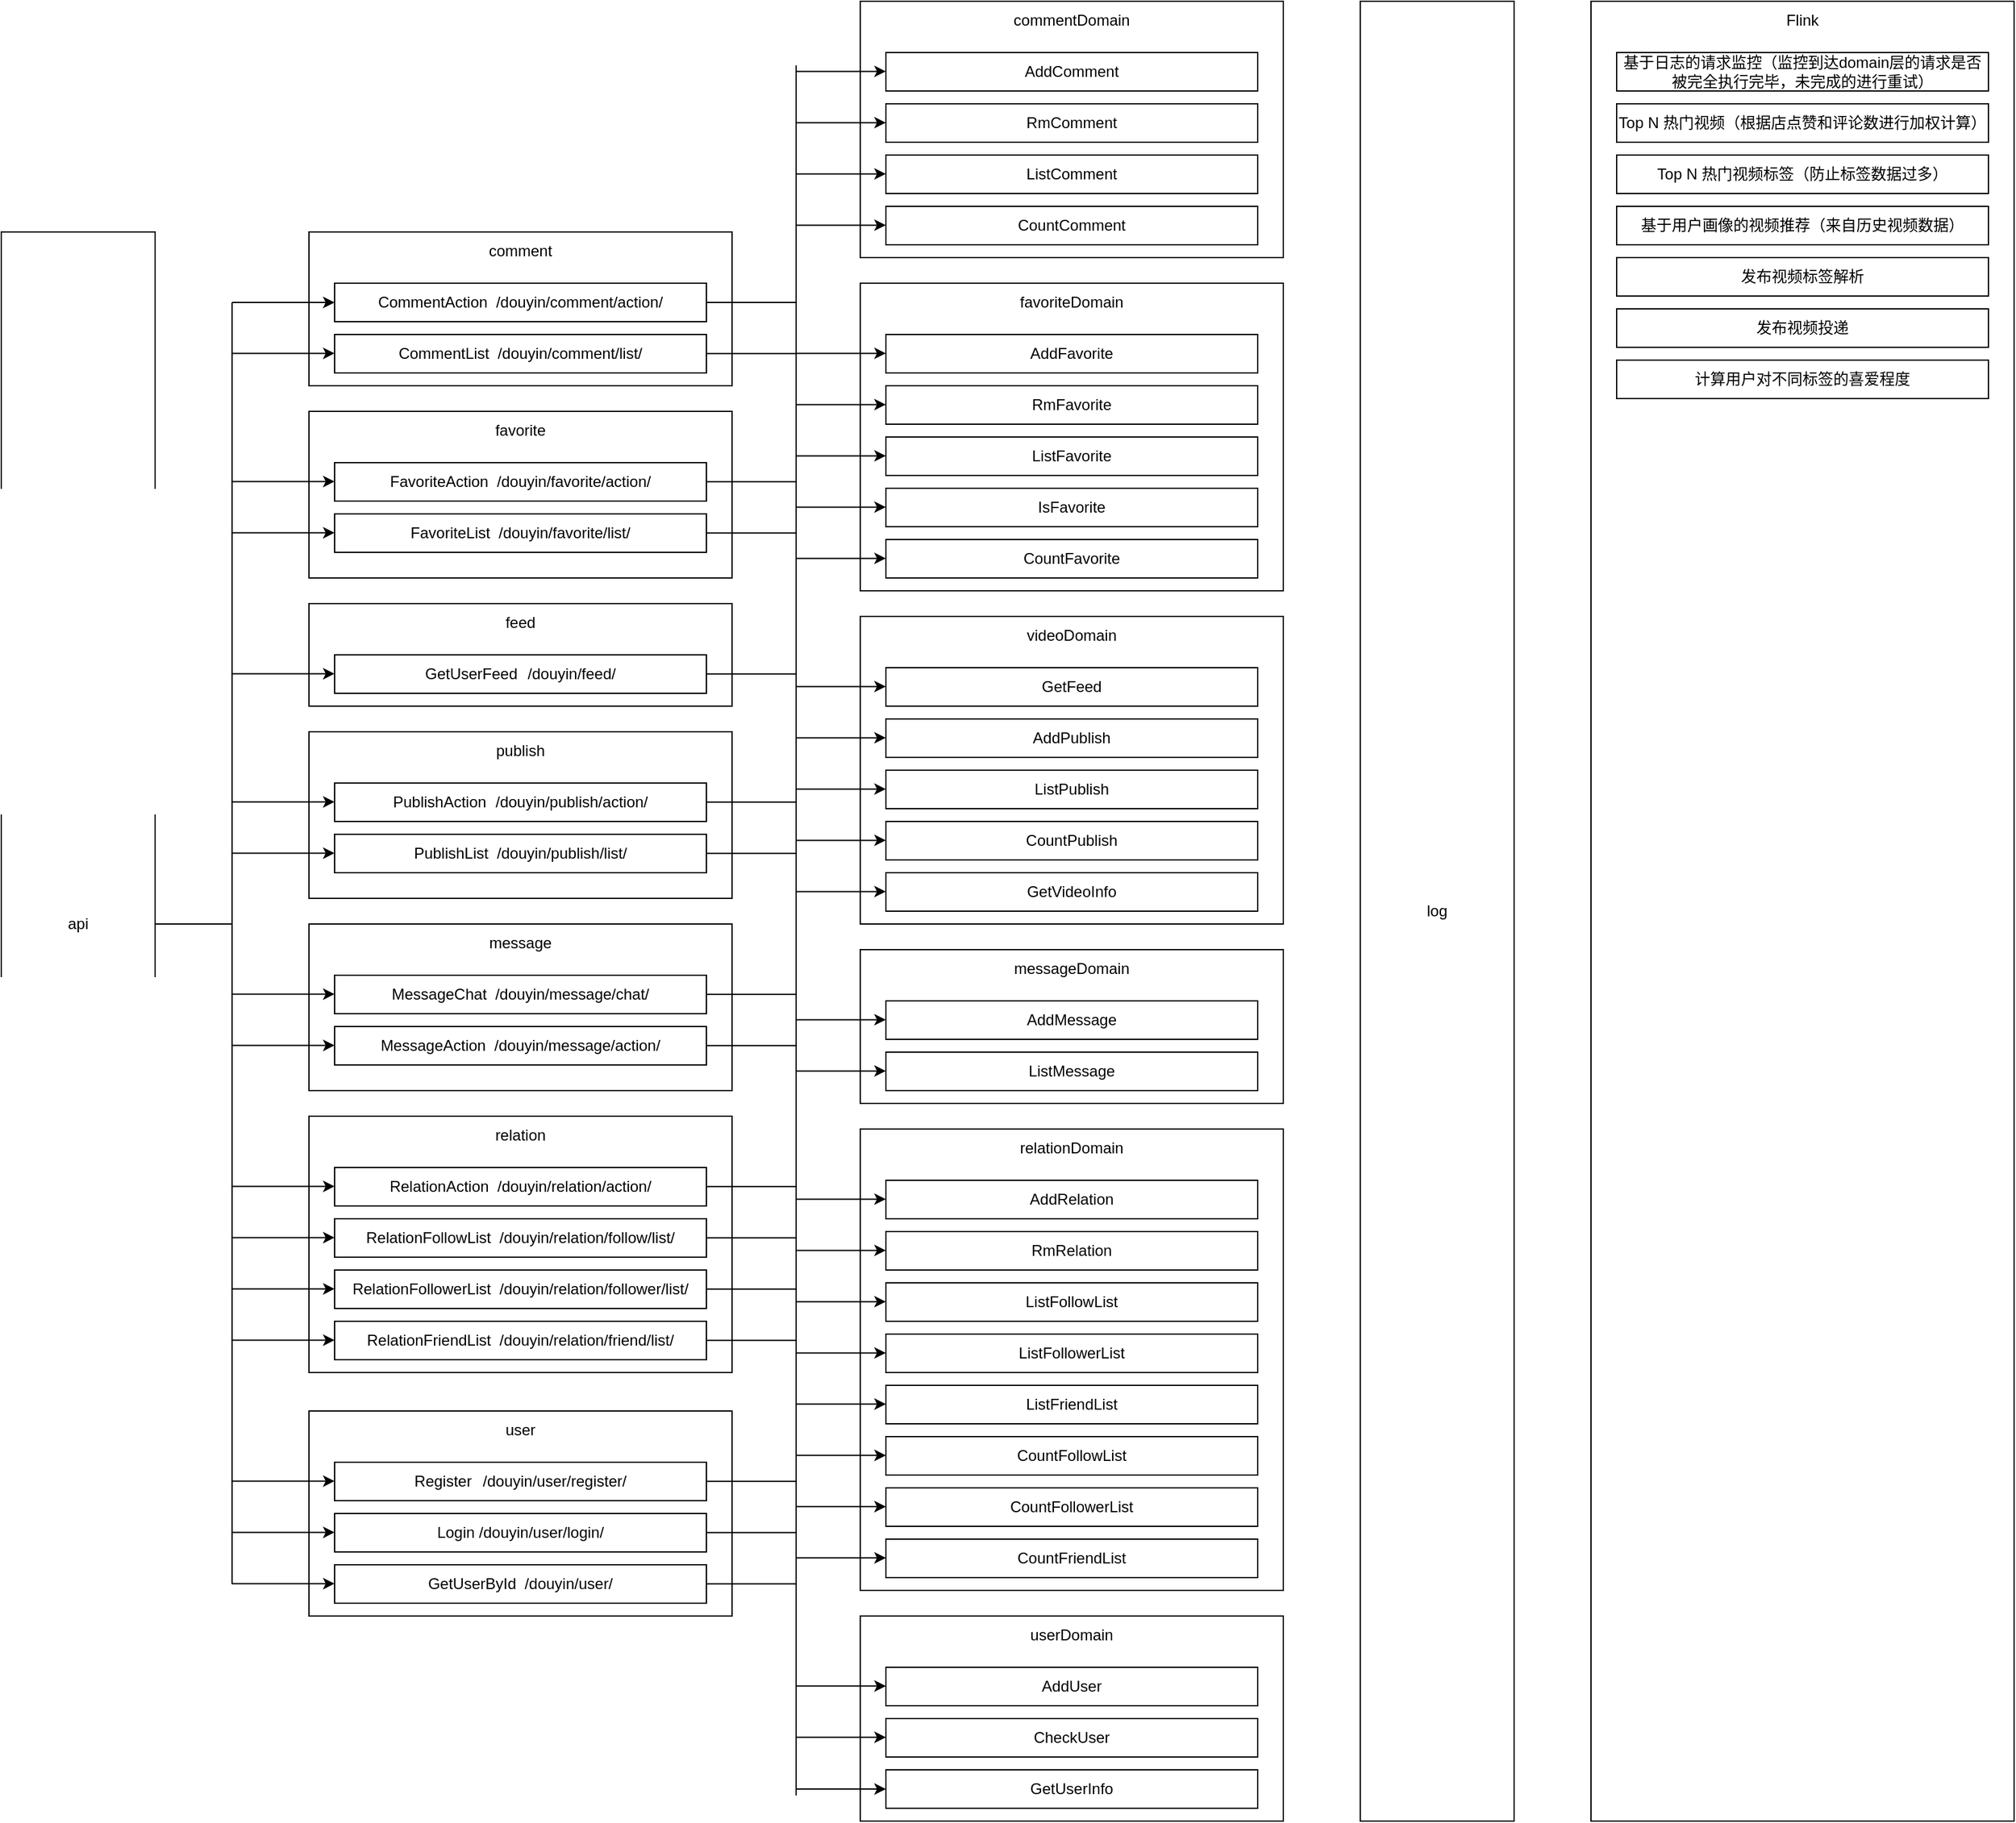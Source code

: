 <mxfile>
    <diagram id="MIbI_5HbjXEEg-INDO9O" name="第 1 页">
        <mxGraphModel dx="1002" dy="407" grid="1" gridSize="10" guides="1" tooltips="1" connect="1" arrows="1" fold="1" page="1" pageScale="1" pageWidth="1500" pageHeight="5000" math="0" shadow="0">
            <root>
                <mxCell id="0"/>
                <mxCell id="1" parent="0"/>
                <mxCell id="2" value="" style="rounded=0;whiteSpace=wrap;html=1;" parent="1" vertex="1">
                    <mxGeometry x="290" y="260" width="330" height="120" as="geometry"/>
                </mxCell>
                <mxCell id="3" value="comment" style="text;html=1;strokeColor=none;fillColor=none;align=center;verticalAlign=middle;whiteSpace=wrap;rounded=0;" parent="1" vertex="1">
                    <mxGeometry x="425" y="260" width="60" height="30" as="geometry"/>
                </mxCell>
                <mxCell id="4" value="CommentAction&amp;nbsp; /douyin/comment/action/" style="rounded=0;whiteSpace=wrap;html=1;" parent="1" vertex="1">
                    <mxGeometry x="310" y="300" width="290" height="30" as="geometry"/>
                </mxCell>
                <mxCell id="5" value="CommentList&amp;nbsp; /douyin/comment/list/" style="rounded=0;whiteSpace=wrap;html=1;" parent="1" vertex="1">
                    <mxGeometry x="310" y="340" width="290" height="30" as="geometry"/>
                </mxCell>
                <mxCell id="7" value="" style="rounded=0;whiteSpace=wrap;html=1;" parent="1" vertex="1">
                    <mxGeometry x="290" y="400" width="330" height="130" as="geometry"/>
                </mxCell>
                <mxCell id="8" value="favorite" style="text;html=1;strokeColor=none;fillColor=none;align=center;verticalAlign=middle;whiteSpace=wrap;rounded=0;" parent="1" vertex="1">
                    <mxGeometry x="425" y="400" width="60" height="30" as="geometry"/>
                </mxCell>
                <mxCell id="9" value="FavoriteAction&amp;nbsp; /douyin/favorite/action/" style="rounded=0;whiteSpace=wrap;html=1;" parent="1" vertex="1">
                    <mxGeometry x="310" y="440" width="290" height="30" as="geometry"/>
                </mxCell>
                <mxCell id="10" value="FavoriteList&amp;nbsp; /douyin/favorite/list/" style="rounded=0;whiteSpace=wrap;html=1;" parent="1" vertex="1">
                    <mxGeometry x="310" y="480" width="290" height="30" as="geometry"/>
                </mxCell>
                <mxCell id="12" value="" style="rounded=0;whiteSpace=wrap;html=1;" parent="1" vertex="1">
                    <mxGeometry x="290" y="550" width="330" height="80" as="geometry"/>
                </mxCell>
                <mxCell id="13" value="feed" style="text;html=1;strokeColor=none;fillColor=none;align=center;verticalAlign=middle;whiteSpace=wrap;rounded=0;" parent="1" vertex="1">
                    <mxGeometry x="425" y="550" width="60" height="30" as="geometry"/>
                </mxCell>
                <mxCell id="14" value="GetUserFeed&lt;span style=&quot;white-space: pre;&quot;&gt;&#9;&lt;/span&gt;/douyin/feed/" style="rounded=0;whiteSpace=wrap;html=1;" parent="1" vertex="1">
                    <mxGeometry x="310" y="590" width="290" height="30" as="geometry"/>
                </mxCell>
                <mxCell id="16" value="" style="rounded=0;whiteSpace=wrap;html=1;" parent="1" vertex="1">
                    <mxGeometry x="290" y="800" width="330" height="130" as="geometry"/>
                </mxCell>
                <mxCell id="17" value="message" style="text;html=1;strokeColor=none;fillColor=none;align=center;verticalAlign=middle;whiteSpace=wrap;rounded=0;" parent="1" vertex="1">
                    <mxGeometry x="425" y="800" width="60" height="30" as="geometry"/>
                </mxCell>
                <mxCell id="18" value="MessageChat&amp;nbsp; /douyin/message/chat/" style="rounded=0;whiteSpace=wrap;html=1;" parent="1" vertex="1">
                    <mxGeometry x="310" y="840" width="290" height="30" as="geometry"/>
                </mxCell>
                <mxCell id="19" value="MessageAction&amp;nbsp; /douyin/message/action/" style="rounded=0;whiteSpace=wrap;html=1;" parent="1" vertex="1">
                    <mxGeometry x="310" y="880" width="290" height="30" as="geometry"/>
                </mxCell>
                <mxCell id="21" value="" style="rounded=0;whiteSpace=wrap;html=1;" parent="1" vertex="1">
                    <mxGeometry x="290" y="650" width="330" height="130" as="geometry"/>
                </mxCell>
                <mxCell id="22" value="publish" style="text;html=1;strokeColor=none;fillColor=none;align=center;verticalAlign=middle;whiteSpace=wrap;rounded=0;" parent="1" vertex="1">
                    <mxGeometry x="425" y="650" width="60" height="30" as="geometry"/>
                </mxCell>
                <mxCell id="23" value="PublishAction&lt;span style=&quot;white-space: pre;&quot;&gt;&#9;&lt;/span&gt;/douyin/publish/action/" style="rounded=0;whiteSpace=wrap;html=1;" parent="1" vertex="1">
                    <mxGeometry x="310" y="690" width="290" height="30" as="geometry"/>
                </mxCell>
                <mxCell id="24" value="PublishList&amp;nbsp; /douyin/publish/list/" style="rounded=0;whiteSpace=wrap;html=1;" parent="1" vertex="1">
                    <mxGeometry x="310" y="730" width="290" height="30" as="geometry"/>
                </mxCell>
                <mxCell id="25" value="" style="rounded=0;whiteSpace=wrap;html=1;" parent="1" vertex="1">
                    <mxGeometry x="290" y="950" width="330" height="200" as="geometry"/>
                </mxCell>
                <mxCell id="26" value="relation" style="text;html=1;strokeColor=none;fillColor=none;align=center;verticalAlign=middle;whiteSpace=wrap;rounded=0;" parent="1" vertex="1">
                    <mxGeometry x="425" y="950" width="60" height="30" as="geometry"/>
                </mxCell>
                <mxCell id="27" value="RelationAction&amp;nbsp; /douyin/relation/action/" style="rounded=0;whiteSpace=wrap;html=1;" parent="1" vertex="1">
                    <mxGeometry x="310" y="990" width="290" height="30" as="geometry"/>
                </mxCell>
                <mxCell id="28" value="RelationFollowList&amp;nbsp; /douyin/relation/follow/list/" style="rounded=0;whiteSpace=wrap;html=1;" parent="1" vertex="1">
                    <mxGeometry x="310" y="1030" width="290" height="30" as="geometry"/>
                </mxCell>
                <mxCell id="29" value="RelationFollowerList&amp;nbsp; /douyin/relation/follower/list/" style="rounded=0;whiteSpace=wrap;html=1;" parent="1" vertex="1">
                    <mxGeometry x="310" y="1070" width="290" height="30" as="geometry"/>
                </mxCell>
                <mxCell id="30" value="" style="rounded=0;whiteSpace=wrap;html=1;" parent="1" vertex="1">
                    <mxGeometry x="290" y="1180" width="330" height="160" as="geometry"/>
                </mxCell>
                <mxCell id="31" value="user" style="text;html=1;strokeColor=none;fillColor=none;align=center;verticalAlign=middle;whiteSpace=wrap;rounded=0;" parent="1" vertex="1">
                    <mxGeometry x="425" y="1180" width="60" height="30" as="geometry"/>
                </mxCell>
                <mxCell id="32" value="Register&lt;span style=&quot;white-space: pre;&quot;&gt;&#9;&lt;/span&gt;/douyin/user/register/" style="rounded=0;whiteSpace=wrap;html=1;" parent="1" vertex="1">
                    <mxGeometry x="310" y="1220" width="290" height="30" as="geometry"/>
                </mxCell>
                <mxCell id="33" value="Login /douyin/user/login/" style="rounded=0;whiteSpace=wrap;html=1;" parent="1" vertex="1">
                    <mxGeometry x="310" y="1260" width="290" height="30" as="geometry"/>
                </mxCell>
                <mxCell id="34" value="GetUserById&amp;nbsp; /douyin/user/" style="rounded=0;whiteSpace=wrap;html=1;" parent="1" vertex="1">
                    <mxGeometry x="310" y="1300" width="290" height="30" as="geometry"/>
                </mxCell>
                <mxCell id="35" value="RelationFriendList&amp;nbsp; /douyin/relation/friend/list/" style="rounded=0;whiteSpace=wrap;html=1;" parent="1" vertex="1">
                    <mxGeometry x="310" y="1110" width="290" height="30" as="geometry"/>
                </mxCell>
                <mxCell id="36" value="api" style="rounded=0;whiteSpace=wrap;html=1;" parent="1" vertex="1">
                    <mxGeometry x="50" y="260" width="120" height="1080" as="geometry"/>
                </mxCell>
                <mxCell id="42" value="" style="endArrow=classic;html=1;entryX=0;entryY=0.5;entryDx=0;entryDy=0;" parent="1" target="4" edge="1">
                    <mxGeometry width="50" height="50" relative="1" as="geometry">
                        <mxPoint x="230" y="315" as="sourcePoint"/>
                        <mxPoint x="270" y="340" as="targetPoint"/>
                    </mxGeometry>
                </mxCell>
                <mxCell id="43" value="" style="endArrow=classic;html=1;entryX=0;entryY=0.5;entryDx=0;entryDy=0;" parent="1" edge="1">
                    <mxGeometry width="50" height="50" relative="1" as="geometry">
                        <mxPoint x="230" y="354.71" as="sourcePoint"/>
                        <mxPoint x="310" y="354.71" as="targetPoint"/>
                    </mxGeometry>
                </mxCell>
                <mxCell id="44" value="" style="endArrow=classic;html=1;entryX=0;entryY=0.5;entryDx=0;entryDy=0;" parent="1" edge="1">
                    <mxGeometry width="50" height="50" relative="1" as="geometry">
                        <mxPoint x="230" y="454.71" as="sourcePoint"/>
                        <mxPoint x="310" y="454.71" as="targetPoint"/>
                    </mxGeometry>
                </mxCell>
                <mxCell id="45" value="" style="endArrow=classic;html=1;entryX=0;entryY=0.5;entryDx=0;entryDy=0;" parent="1" edge="1">
                    <mxGeometry width="50" height="50" relative="1" as="geometry">
                        <mxPoint x="230" y="494.71" as="sourcePoint"/>
                        <mxPoint x="310" y="494.71" as="targetPoint"/>
                    </mxGeometry>
                </mxCell>
                <mxCell id="46" value="" style="endArrow=classic;html=1;entryX=0;entryY=0.5;entryDx=0;entryDy=0;" parent="1" edge="1">
                    <mxGeometry width="50" height="50" relative="1" as="geometry">
                        <mxPoint x="230" y="604.71" as="sourcePoint"/>
                        <mxPoint x="310" y="604.71" as="targetPoint"/>
                    </mxGeometry>
                </mxCell>
                <mxCell id="47" value="" style="endArrow=classic;html=1;entryX=0;entryY=0.5;entryDx=0;entryDy=0;" parent="1" edge="1">
                    <mxGeometry width="50" height="50" relative="1" as="geometry">
                        <mxPoint x="230" y="704.71" as="sourcePoint"/>
                        <mxPoint x="310" y="704.71" as="targetPoint"/>
                    </mxGeometry>
                </mxCell>
                <mxCell id="48" value="" style="endArrow=classic;html=1;entryX=0;entryY=0.5;entryDx=0;entryDy=0;" parent="1" edge="1">
                    <mxGeometry width="50" height="50" relative="1" as="geometry">
                        <mxPoint x="230" y="744.71" as="sourcePoint"/>
                        <mxPoint x="310" y="744.71" as="targetPoint"/>
                    </mxGeometry>
                </mxCell>
                <mxCell id="49" value="" style="endArrow=classic;html=1;entryX=0;entryY=0.5;entryDx=0;entryDy=0;" parent="1" edge="1">
                    <mxGeometry width="50" height="50" relative="1" as="geometry">
                        <mxPoint x="230" y="854.71" as="sourcePoint"/>
                        <mxPoint x="310" y="854.71" as="targetPoint"/>
                    </mxGeometry>
                </mxCell>
                <mxCell id="50" value="" style="endArrow=classic;html=1;entryX=0;entryY=0.5;entryDx=0;entryDy=0;" parent="1" edge="1">
                    <mxGeometry width="50" height="50" relative="1" as="geometry">
                        <mxPoint x="230" y="894.71" as="sourcePoint"/>
                        <mxPoint x="310" y="894.71" as="targetPoint"/>
                    </mxGeometry>
                </mxCell>
                <mxCell id="51" value="" style="endArrow=classic;html=1;entryX=0;entryY=0.5;entryDx=0;entryDy=0;" parent="1" edge="1">
                    <mxGeometry width="50" height="50" relative="1" as="geometry">
                        <mxPoint x="230" y="1004.71" as="sourcePoint"/>
                        <mxPoint x="310" y="1004.71" as="targetPoint"/>
                    </mxGeometry>
                </mxCell>
                <mxCell id="52" value="" style="endArrow=classic;html=1;entryX=0;entryY=0.5;entryDx=0;entryDy=0;" parent="1" edge="1">
                    <mxGeometry width="50" height="50" relative="1" as="geometry">
                        <mxPoint x="230" y="1044.71" as="sourcePoint"/>
                        <mxPoint x="310" y="1044.71" as="targetPoint"/>
                    </mxGeometry>
                </mxCell>
                <mxCell id="53" value="" style="endArrow=classic;html=1;entryX=0;entryY=0.5;entryDx=0;entryDy=0;" parent="1" edge="1">
                    <mxGeometry width="50" height="50" relative="1" as="geometry">
                        <mxPoint x="230" y="1084.71" as="sourcePoint"/>
                        <mxPoint x="310" y="1084.71" as="targetPoint"/>
                    </mxGeometry>
                </mxCell>
                <mxCell id="54" value="" style="endArrow=classic;html=1;entryX=0;entryY=0.5;entryDx=0;entryDy=0;" parent="1" edge="1">
                    <mxGeometry width="50" height="50" relative="1" as="geometry">
                        <mxPoint x="230" y="1124.71" as="sourcePoint"/>
                        <mxPoint x="310" y="1124.71" as="targetPoint"/>
                    </mxGeometry>
                </mxCell>
                <mxCell id="55" value="" style="endArrow=classic;html=1;entryX=0;entryY=0.5;entryDx=0;entryDy=0;" parent="1" edge="1">
                    <mxGeometry width="50" height="50" relative="1" as="geometry">
                        <mxPoint x="230" y="1234.71" as="sourcePoint"/>
                        <mxPoint x="310" y="1234.71" as="targetPoint"/>
                    </mxGeometry>
                </mxCell>
                <mxCell id="56" value="" style="endArrow=classic;html=1;entryX=0;entryY=0.5;entryDx=0;entryDy=0;" parent="1" edge="1">
                    <mxGeometry width="50" height="50" relative="1" as="geometry">
                        <mxPoint x="230" y="1274.71" as="sourcePoint"/>
                        <mxPoint x="310" y="1274.71" as="targetPoint"/>
                    </mxGeometry>
                </mxCell>
                <mxCell id="57" value="" style="endArrow=classic;html=1;entryX=0;entryY=0.5;entryDx=0;entryDy=0;" parent="1" edge="1">
                    <mxGeometry width="50" height="50" relative="1" as="geometry">
                        <mxPoint x="230" y="1314.71" as="sourcePoint"/>
                        <mxPoint x="310" y="1314.71" as="targetPoint"/>
                    </mxGeometry>
                </mxCell>
                <mxCell id="59" value="" style="endArrow=none;html=1;" parent="1" edge="1">
                    <mxGeometry width="50" height="50" relative="1" as="geometry">
                        <mxPoint x="230" y="1315" as="sourcePoint"/>
                        <mxPoint x="230" y="315" as="targetPoint"/>
                    </mxGeometry>
                </mxCell>
                <mxCell id="60" value="" style="endArrow=none;html=1;exitX=1;exitY=0.5;exitDx=0;exitDy=0;" parent="1" source="36" edge="1">
                    <mxGeometry width="50" height="50" relative="1" as="geometry">
                        <mxPoint x="180" y="860" as="sourcePoint"/>
                        <mxPoint x="230" y="800" as="targetPoint"/>
                    </mxGeometry>
                </mxCell>
                <mxCell id="61" value="" style="rounded=0;whiteSpace=wrap;html=1;" parent="1" vertex="1">
                    <mxGeometry x="720" y="80" width="330" height="200" as="geometry"/>
                </mxCell>
                <mxCell id="62" value="commentDomain" style="text;html=1;strokeColor=none;fillColor=none;align=center;verticalAlign=middle;whiteSpace=wrap;rounded=0;" parent="1" vertex="1">
                    <mxGeometry x="855" y="80" width="60" height="30" as="geometry"/>
                </mxCell>
                <mxCell id="63" value="AddComment" style="rounded=0;whiteSpace=wrap;html=1;" parent="1" vertex="1">
                    <mxGeometry x="740" y="120" width="290" height="30" as="geometry"/>
                </mxCell>
                <mxCell id="64" value="RmComment" style="rounded=0;whiteSpace=wrap;html=1;" parent="1" vertex="1">
                    <mxGeometry x="740" y="160" width="290" height="30" as="geometry"/>
                </mxCell>
                <mxCell id="65" value="ListComment" style="rounded=0;whiteSpace=wrap;html=1;" parent="1" vertex="1">
                    <mxGeometry x="740" y="200" width="290" height="30" as="geometry"/>
                </mxCell>
                <mxCell id="66" value="" style="rounded=0;whiteSpace=wrap;html=1;" parent="1" vertex="1">
                    <mxGeometry x="720" y="300" width="330" height="240" as="geometry"/>
                </mxCell>
                <mxCell id="67" value="favoriteDomain" style="text;html=1;strokeColor=none;fillColor=none;align=center;verticalAlign=middle;whiteSpace=wrap;rounded=0;" parent="1" vertex="1">
                    <mxGeometry x="855" y="300" width="60" height="30" as="geometry"/>
                </mxCell>
                <mxCell id="68" value="AddFavorite" style="rounded=0;whiteSpace=wrap;html=1;" parent="1" vertex="1">
                    <mxGeometry x="740" y="340" width="290" height="30" as="geometry"/>
                </mxCell>
                <mxCell id="69" value="RmFavorite" style="rounded=0;whiteSpace=wrap;html=1;" parent="1" vertex="1">
                    <mxGeometry x="740" y="380" width="290" height="30" as="geometry"/>
                </mxCell>
                <mxCell id="70" value="ListFavorite" style="rounded=0;whiteSpace=wrap;html=1;" parent="1" vertex="1">
                    <mxGeometry x="740" y="420" width="290" height="30" as="geometry"/>
                </mxCell>
                <mxCell id="71" value="CountComment" style="rounded=0;whiteSpace=wrap;html=1;" parent="1" vertex="1">
                    <mxGeometry x="740" y="240" width="290" height="30" as="geometry"/>
                </mxCell>
                <mxCell id="72" value="IsFavorite" style="rounded=0;whiteSpace=wrap;html=1;" parent="1" vertex="1">
                    <mxGeometry x="740" y="460" width="290" height="30" as="geometry"/>
                </mxCell>
                <mxCell id="73" value="CountFavorite" style="rounded=0;whiteSpace=wrap;html=1;" parent="1" vertex="1">
                    <mxGeometry x="740" y="500" width="290" height="30" as="geometry"/>
                </mxCell>
                <mxCell id="74" value="" style="rounded=0;whiteSpace=wrap;html=1;" parent="1" vertex="1">
                    <mxGeometry x="720" y="560" width="330" height="240" as="geometry"/>
                </mxCell>
                <mxCell id="75" value="videoDomain" style="text;html=1;strokeColor=none;fillColor=none;align=center;verticalAlign=middle;whiteSpace=wrap;rounded=0;" parent="1" vertex="1">
                    <mxGeometry x="855" y="560" width="60" height="30" as="geometry"/>
                </mxCell>
                <mxCell id="76" value="GetFeed" style="rounded=0;whiteSpace=wrap;html=1;" parent="1" vertex="1">
                    <mxGeometry x="740" y="600" width="290" height="30" as="geometry"/>
                </mxCell>
                <mxCell id="81" value="AddPublish" style="rounded=0;whiteSpace=wrap;html=1;" parent="1" vertex="1">
                    <mxGeometry x="740" y="640" width="290" height="30" as="geometry"/>
                </mxCell>
                <mxCell id="82" value="ListPublish" style="rounded=0;whiteSpace=wrap;html=1;" parent="1" vertex="1">
                    <mxGeometry x="740" y="680" width="290" height="30" as="geometry"/>
                </mxCell>
                <mxCell id="83" value="GetVideoInfo" style="rounded=0;whiteSpace=wrap;html=1;" parent="1" vertex="1">
                    <mxGeometry x="740" y="760" width="290" height="30" as="geometry"/>
                </mxCell>
                <mxCell id="84" value="CountPublish" style="rounded=0;whiteSpace=wrap;html=1;" parent="1" vertex="1">
                    <mxGeometry x="740" y="720" width="290" height="30" as="geometry"/>
                </mxCell>
                <mxCell id="85" value="" style="rounded=0;whiteSpace=wrap;html=1;" parent="1" vertex="1">
                    <mxGeometry x="720" y="820" width="330" height="120" as="geometry"/>
                </mxCell>
                <mxCell id="86" value="messageDomain" style="text;html=1;strokeColor=none;fillColor=none;align=center;verticalAlign=middle;whiteSpace=wrap;rounded=0;" parent="1" vertex="1">
                    <mxGeometry x="855" y="820" width="60" height="30" as="geometry"/>
                </mxCell>
                <mxCell id="87" value="AddMessage" style="rounded=0;whiteSpace=wrap;html=1;" parent="1" vertex="1">
                    <mxGeometry x="740" y="860" width="290" height="30" as="geometry"/>
                </mxCell>
                <mxCell id="92" value="ListMessage" style="rounded=0;whiteSpace=wrap;html=1;" parent="1" vertex="1">
                    <mxGeometry x="740" y="900" width="290" height="30" as="geometry"/>
                </mxCell>
                <mxCell id="93" value="" style="rounded=0;whiteSpace=wrap;html=1;" parent="1" vertex="1">
                    <mxGeometry x="720" y="960" width="330" height="360" as="geometry"/>
                </mxCell>
                <mxCell id="94" value="relationDomain" style="text;html=1;strokeColor=none;fillColor=none;align=center;verticalAlign=middle;whiteSpace=wrap;rounded=0;" parent="1" vertex="1">
                    <mxGeometry x="855" y="960" width="60" height="30" as="geometry"/>
                </mxCell>
                <mxCell id="95" value="AddRelation" style="rounded=0;whiteSpace=wrap;html=1;" parent="1" vertex="1">
                    <mxGeometry x="740" y="1000" width="290" height="30" as="geometry"/>
                </mxCell>
                <mxCell id="96" value="RmRelation" style="rounded=0;whiteSpace=wrap;html=1;" parent="1" vertex="1">
                    <mxGeometry x="740" y="1040" width="290" height="30" as="geometry"/>
                </mxCell>
                <mxCell id="97" value="ListFollowList" style="rounded=0;whiteSpace=wrap;html=1;" parent="1" vertex="1">
                    <mxGeometry x="740" y="1080" width="290" height="30" as="geometry"/>
                </mxCell>
                <mxCell id="98" value="ListFriendList" style="rounded=0;whiteSpace=wrap;html=1;" parent="1" vertex="1">
                    <mxGeometry x="740" y="1160" width="290" height="30" as="geometry"/>
                </mxCell>
                <mxCell id="99" value="ListFollowerList" style="rounded=0;whiteSpace=wrap;html=1;" parent="1" vertex="1">
                    <mxGeometry x="740" y="1120" width="290" height="30" as="geometry"/>
                </mxCell>
                <mxCell id="100" value="CountFollowList" style="rounded=0;whiteSpace=wrap;html=1;" parent="1" vertex="1">
                    <mxGeometry x="740" y="1200" width="290" height="30" as="geometry"/>
                </mxCell>
                <mxCell id="101" value="CountFriendList" style="rounded=0;whiteSpace=wrap;html=1;" parent="1" vertex="1">
                    <mxGeometry x="740" y="1280" width="290" height="30" as="geometry"/>
                </mxCell>
                <mxCell id="102" value="CountFollowerList" style="rounded=0;whiteSpace=wrap;html=1;" parent="1" vertex="1">
                    <mxGeometry x="740" y="1240" width="290" height="30" as="geometry"/>
                </mxCell>
                <mxCell id="103" value="" style="rounded=0;whiteSpace=wrap;html=1;" parent="1" vertex="1">
                    <mxGeometry x="720" y="1340" width="330" height="160" as="geometry"/>
                </mxCell>
                <mxCell id="104" value="userDomain" style="text;html=1;strokeColor=none;fillColor=none;align=center;verticalAlign=middle;whiteSpace=wrap;rounded=0;" parent="1" vertex="1">
                    <mxGeometry x="855" y="1340" width="60" height="30" as="geometry"/>
                </mxCell>
                <mxCell id="105" value="AddUser" style="rounded=0;whiteSpace=wrap;html=1;" parent="1" vertex="1">
                    <mxGeometry x="740" y="1380" width="290" height="30" as="geometry"/>
                </mxCell>
                <mxCell id="106" value="CheckUser" style="rounded=0;whiteSpace=wrap;html=1;" parent="1" vertex="1">
                    <mxGeometry x="740" y="1420" width="290" height="30" as="geometry"/>
                </mxCell>
                <mxCell id="107" value="GetUserInfo" style="rounded=0;whiteSpace=wrap;html=1;" parent="1" vertex="1">
                    <mxGeometry x="740" y="1460" width="290" height="30" as="geometry"/>
                </mxCell>
                <mxCell id="139" value="" style="endArrow=classic;html=1;entryX=0;entryY=0.5;entryDx=0;entryDy=0;" parent="1" target="107" edge="1">
                    <mxGeometry width="50" height="50" relative="1" as="geometry">
                        <mxPoint x="670" y="1475" as="sourcePoint"/>
                        <mxPoint x="680" y="1470" as="targetPoint"/>
                    </mxGeometry>
                </mxCell>
                <mxCell id="140" value="" style="endArrow=classic;html=1;entryX=0;entryY=0.5;entryDx=0;entryDy=0;" parent="1" edge="1">
                    <mxGeometry width="50" height="50" relative="1" as="geometry">
                        <mxPoint x="670" y="1434.63" as="sourcePoint"/>
                        <mxPoint x="740" y="1434.63" as="targetPoint"/>
                    </mxGeometry>
                </mxCell>
                <mxCell id="141" value="" style="endArrow=classic;html=1;entryX=0;entryY=0.5;entryDx=0;entryDy=0;" parent="1" edge="1">
                    <mxGeometry width="50" height="50" relative="1" as="geometry">
                        <mxPoint x="670" y="1394.63" as="sourcePoint"/>
                        <mxPoint x="740" y="1394.63" as="targetPoint"/>
                    </mxGeometry>
                </mxCell>
                <mxCell id="142" value="" style="endArrow=classic;html=1;entryX=0;entryY=0.5;entryDx=0;entryDy=0;" parent="1" edge="1">
                    <mxGeometry width="50" height="50" relative="1" as="geometry">
                        <mxPoint x="670" y="1294.63" as="sourcePoint"/>
                        <mxPoint x="740" y="1294.63" as="targetPoint"/>
                    </mxGeometry>
                </mxCell>
                <mxCell id="143" value="" style="endArrow=classic;html=1;entryX=0;entryY=0.5;entryDx=0;entryDy=0;" parent="1" edge="1">
                    <mxGeometry width="50" height="50" relative="1" as="geometry">
                        <mxPoint x="670" y="1254.63" as="sourcePoint"/>
                        <mxPoint x="740" y="1254.63" as="targetPoint"/>
                    </mxGeometry>
                </mxCell>
                <mxCell id="144" value="" style="endArrow=classic;html=1;entryX=0;entryY=0.5;entryDx=0;entryDy=0;" parent="1" edge="1">
                    <mxGeometry width="50" height="50" relative="1" as="geometry">
                        <mxPoint x="670" y="1214.63" as="sourcePoint"/>
                        <mxPoint x="740" y="1214.63" as="targetPoint"/>
                    </mxGeometry>
                </mxCell>
                <mxCell id="145" value="" style="endArrow=classic;html=1;entryX=0;entryY=0.5;entryDx=0;entryDy=0;" parent="1" edge="1">
                    <mxGeometry width="50" height="50" relative="1" as="geometry">
                        <mxPoint x="670" y="1174.63" as="sourcePoint"/>
                        <mxPoint x="740" y="1174.63" as="targetPoint"/>
                    </mxGeometry>
                </mxCell>
                <mxCell id="146" value="" style="endArrow=classic;html=1;entryX=0;entryY=0.5;entryDx=0;entryDy=0;" parent="1" edge="1">
                    <mxGeometry width="50" height="50" relative="1" as="geometry">
                        <mxPoint x="670.0" y="1134.69" as="sourcePoint"/>
                        <mxPoint x="740.0" y="1134.69" as="targetPoint"/>
                    </mxGeometry>
                </mxCell>
                <mxCell id="147" value="" style="endArrow=classic;html=1;entryX=0;entryY=0.5;entryDx=0;entryDy=0;" parent="1" edge="1">
                    <mxGeometry width="50" height="50" relative="1" as="geometry">
                        <mxPoint x="670.0" y="1094.69" as="sourcePoint"/>
                        <mxPoint x="740.0" y="1094.69" as="targetPoint"/>
                    </mxGeometry>
                </mxCell>
                <mxCell id="148" value="" style="endArrow=classic;html=1;entryX=0;entryY=0.5;entryDx=0;entryDy=0;" parent="1" edge="1">
                    <mxGeometry width="50" height="50" relative="1" as="geometry">
                        <mxPoint x="670.0" y="1054.69" as="sourcePoint"/>
                        <mxPoint x="740.0" y="1054.69" as="targetPoint"/>
                    </mxGeometry>
                </mxCell>
                <mxCell id="149" value="" style="endArrow=classic;html=1;entryX=0;entryY=0.5;entryDx=0;entryDy=0;" parent="1" edge="1">
                    <mxGeometry width="50" height="50" relative="1" as="geometry">
                        <mxPoint x="670.0" y="1014.69" as="sourcePoint"/>
                        <mxPoint x="740.0" y="1014.69" as="targetPoint"/>
                    </mxGeometry>
                </mxCell>
                <mxCell id="150" value="" style="endArrow=classic;html=1;entryX=0;entryY=0.5;entryDx=0;entryDy=0;" parent="1" edge="1">
                    <mxGeometry width="50" height="50" relative="1" as="geometry">
                        <mxPoint x="670.0" y="914.69" as="sourcePoint"/>
                        <mxPoint x="740.0" y="914.69" as="targetPoint"/>
                    </mxGeometry>
                </mxCell>
                <mxCell id="151" value="" style="endArrow=classic;html=1;entryX=0;entryY=0.5;entryDx=0;entryDy=0;" parent="1" edge="1">
                    <mxGeometry width="50" height="50" relative="1" as="geometry">
                        <mxPoint x="670.0" y="874.69" as="sourcePoint"/>
                        <mxPoint x="740.0" y="874.69" as="targetPoint"/>
                    </mxGeometry>
                </mxCell>
                <mxCell id="152" value="" style="endArrow=classic;html=1;entryX=0;entryY=0.5;entryDx=0;entryDy=0;" parent="1" edge="1">
                    <mxGeometry width="50" height="50" relative="1" as="geometry">
                        <mxPoint x="670.0" y="774.69" as="sourcePoint"/>
                        <mxPoint x="740.0" y="774.69" as="targetPoint"/>
                    </mxGeometry>
                </mxCell>
                <mxCell id="153" value="" style="endArrow=classic;html=1;entryX=0;entryY=0.5;entryDx=0;entryDy=0;" parent="1" edge="1">
                    <mxGeometry width="50" height="50" relative="1" as="geometry">
                        <mxPoint x="670.0" y="734.69" as="sourcePoint"/>
                        <mxPoint x="740.0" y="734.69" as="targetPoint"/>
                    </mxGeometry>
                </mxCell>
                <mxCell id="154" value="" style="endArrow=classic;html=1;entryX=0;entryY=0.5;entryDx=0;entryDy=0;" parent="1" edge="1">
                    <mxGeometry width="50" height="50" relative="1" as="geometry">
                        <mxPoint x="670.0" y="694.69" as="sourcePoint"/>
                        <mxPoint x="740.0" y="694.69" as="targetPoint"/>
                    </mxGeometry>
                </mxCell>
                <mxCell id="155" value="" style="endArrow=classic;html=1;entryX=0;entryY=0.5;entryDx=0;entryDy=0;" parent="1" edge="1">
                    <mxGeometry width="50" height="50" relative="1" as="geometry">
                        <mxPoint x="670.0" y="654.69" as="sourcePoint"/>
                        <mxPoint x="740.0" y="654.69" as="targetPoint"/>
                    </mxGeometry>
                </mxCell>
                <mxCell id="156" value="" style="endArrow=classic;html=1;entryX=0;entryY=0.5;entryDx=0;entryDy=0;" parent="1" edge="1">
                    <mxGeometry width="50" height="50" relative="1" as="geometry">
                        <mxPoint x="670.0" y="614.69" as="sourcePoint"/>
                        <mxPoint x="740.0" y="614.69" as="targetPoint"/>
                    </mxGeometry>
                </mxCell>
                <mxCell id="157" value="" style="endArrow=classic;html=1;entryX=0;entryY=0.5;entryDx=0;entryDy=0;" parent="1" edge="1">
                    <mxGeometry width="50" height="50" relative="1" as="geometry">
                        <mxPoint x="670.0" y="514.69" as="sourcePoint"/>
                        <mxPoint x="740.0" y="514.69" as="targetPoint"/>
                    </mxGeometry>
                </mxCell>
                <mxCell id="158" value="" style="endArrow=classic;html=1;entryX=0;entryY=0.5;entryDx=0;entryDy=0;" parent="1" edge="1">
                    <mxGeometry width="50" height="50" relative="1" as="geometry">
                        <mxPoint x="670.0" y="474.69" as="sourcePoint"/>
                        <mxPoint x="740.0" y="474.69" as="targetPoint"/>
                    </mxGeometry>
                </mxCell>
                <mxCell id="159" value="" style="endArrow=classic;html=1;entryX=0;entryY=0.5;entryDx=0;entryDy=0;" parent="1" edge="1">
                    <mxGeometry width="50" height="50" relative="1" as="geometry">
                        <mxPoint x="670.0" y="434.69" as="sourcePoint"/>
                        <mxPoint x="740.0" y="434.69" as="targetPoint"/>
                    </mxGeometry>
                </mxCell>
                <mxCell id="160" value="" style="endArrow=classic;html=1;entryX=0;entryY=0.5;entryDx=0;entryDy=0;" parent="1" edge="1">
                    <mxGeometry width="50" height="50" relative="1" as="geometry">
                        <mxPoint x="670.0" y="394.69" as="sourcePoint"/>
                        <mxPoint x="740.0" y="394.69" as="targetPoint"/>
                    </mxGeometry>
                </mxCell>
                <mxCell id="161" value="" style="endArrow=classic;html=1;entryX=0;entryY=0.5;entryDx=0;entryDy=0;" parent="1" edge="1">
                    <mxGeometry width="50" height="50" relative="1" as="geometry">
                        <mxPoint x="670.0" y="354.69" as="sourcePoint"/>
                        <mxPoint x="740.0" y="354.69" as="targetPoint"/>
                    </mxGeometry>
                </mxCell>
                <mxCell id="162" value="" style="endArrow=classic;html=1;entryX=0;entryY=0.5;entryDx=0;entryDy=0;" parent="1" edge="1">
                    <mxGeometry width="50" height="50" relative="1" as="geometry">
                        <mxPoint x="670.0" y="254.69" as="sourcePoint"/>
                        <mxPoint x="740.0" y="254.69" as="targetPoint"/>
                    </mxGeometry>
                </mxCell>
                <mxCell id="163" value="" style="endArrow=classic;html=1;entryX=0;entryY=0.5;entryDx=0;entryDy=0;" parent="1" edge="1">
                    <mxGeometry width="50" height="50" relative="1" as="geometry">
                        <mxPoint x="670.0" y="214.69" as="sourcePoint"/>
                        <mxPoint x="740.0" y="214.69" as="targetPoint"/>
                    </mxGeometry>
                </mxCell>
                <mxCell id="164" value="" style="endArrow=classic;html=1;entryX=0;entryY=0.5;entryDx=0;entryDy=0;" parent="1" edge="1">
                    <mxGeometry width="50" height="50" relative="1" as="geometry">
                        <mxPoint x="670.0" y="174.69" as="sourcePoint"/>
                        <mxPoint x="740.0" y="174.69" as="targetPoint"/>
                    </mxGeometry>
                </mxCell>
                <mxCell id="165" value="" style="endArrow=classic;html=1;entryX=0;entryY=0.5;entryDx=0;entryDy=0;" parent="1" edge="1">
                    <mxGeometry width="50" height="50" relative="1" as="geometry">
                        <mxPoint x="670.0" y="134.69" as="sourcePoint"/>
                        <mxPoint x="740.0" y="134.69" as="targetPoint"/>
                    </mxGeometry>
                </mxCell>
                <mxCell id="166" value="" style="endArrow=none;html=1;" parent="1" edge="1">
                    <mxGeometry width="50" height="50" relative="1" as="geometry">
                        <mxPoint x="670" y="1480" as="sourcePoint"/>
                        <mxPoint x="670" y="130" as="targetPoint"/>
                    </mxGeometry>
                </mxCell>
                <mxCell id="167" value="" style="endArrow=none;html=1;exitX=1;exitY=0.5;exitDx=0;exitDy=0;" parent="1" source="4" edge="1">
                    <mxGeometry width="50" height="50" relative="1" as="geometry">
                        <mxPoint x="610" y="360" as="sourcePoint"/>
                        <mxPoint x="670" y="315" as="targetPoint"/>
                    </mxGeometry>
                </mxCell>
                <mxCell id="171" value="" style="endArrow=none;html=1;exitX=1;exitY=0.5;exitDx=0;exitDy=0;" parent="1" edge="1">
                    <mxGeometry width="50" height="50" relative="1" as="geometry">
                        <mxPoint x="600" y="354.82" as="sourcePoint"/>
                        <mxPoint x="670" y="354.82" as="targetPoint"/>
                    </mxGeometry>
                </mxCell>
                <mxCell id="172" value="" style="endArrow=none;html=1;exitX=1;exitY=0.5;exitDx=0;exitDy=0;" parent="1" edge="1">
                    <mxGeometry width="50" height="50" relative="1" as="geometry">
                        <mxPoint x="600" y="454.82" as="sourcePoint"/>
                        <mxPoint x="670" y="454.82" as="targetPoint"/>
                    </mxGeometry>
                </mxCell>
                <mxCell id="173" value="" style="endArrow=none;html=1;exitX=1;exitY=0.5;exitDx=0;exitDy=0;" parent="1" edge="1">
                    <mxGeometry width="50" height="50" relative="1" as="geometry">
                        <mxPoint x="600" y="494.82" as="sourcePoint"/>
                        <mxPoint x="670" y="494.82" as="targetPoint"/>
                    </mxGeometry>
                </mxCell>
                <mxCell id="174" value="" style="endArrow=none;html=1;exitX=1;exitY=0.5;exitDx=0;exitDy=0;" parent="1" edge="1">
                    <mxGeometry width="50" height="50" relative="1" as="geometry">
                        <mxPoint x="600" y="604.82" as="sourcePoint"/>
                        <mxPoint x="670" y="604.82" as="targetPoint"/>
                    </mxGeometry>
                </mxCell>
                <mxCell id="175" value="" style="endArrow=none;html=1;exitX=1;exitY=0.5;exitDx=0;exitDy=0;" parent="1" edge="1">
                    <mxGeometry width="50" height="50" relative="1" as="geometry">
                        <mxPoint x="600" y="704.82" as="sourcePoint"/>
                        <mxPoint x="670" y="704.82" as="targetPoint"/>
                    </mxGeometry>
                </mxCell>
                <mxCell id="176" value="" style="endArrow=none;html=1;exitX=1;exitY=0.5;exitDx=0;exitDy=0;" parent="1" edge="1">
                    <mxGeometry width="50" height="50" relative="1" as="geometry">
                        <mxPoint x="600" y="744.82" as="sourcePoint"/>
                        <mxPoint x="670" y="744.82" as="targetPoint"/>
                    </mxGeometry>
                </mxCell>
                <mxCell id="177" value="" style="endArrow=none;html=1;exitX=1;exitY=0.5;exitDx=0;exitDy=0;" parent="1" edge="1">
                    <mxGeometry width="50" height="50" relative="1" as="geometry">
                        <mxPoint x="600" y="854.82" as="sourcePoint"/>
                        <mxPoint x="670" y="854.82" as="targetPoint"/>
                    </mxGeometry>
                </mxCell>
                <mxCell id="178" value="" style="endArrow=none;html=1;exitX=1;exitY=0.5;exitDx=0;exitDy=0;" parent="1" edge="1">
                    <mxGeometry width="50" height="50" relative="1" as="geometry">
                        <mxPoint x="600" y="894.82" as="sourcePoint"/>
                        <mxPoint x="670" y="894.82" as="targetPoint"/>
                    </mxGeometry>
                </mxCell>
                <mxCell id="179" value="" style="endArrow=none;html=1;exitX=1;exitY=0.5;exitDx=0;exitDy=0;" parent="1" edge="1">
                    <mxGeometry width="50" height="50" relative="1" as="geometry">
                        <mxPoint x="600" y="1004.82" as="sourcePoint"/>
                        <mxPoint x="670" y="1004.82" as="targetPoint"/>
                    </mxGeometry>
                </mxCell>
                <mxCell id="180" value="" style="endArrow=none;html=1;exitX=1;exitY=0.5;exitDx=0;exitDy=0;" parent="1" edge="1">
                    <mxGeometry width="50" height="50" relative="1" as="geometry">
                        <mxPoint x="600" y="1044.82" as="sourcePoint"/>
                        <mxPoint x="670" y="1044.82" as="targetPoint"/>
                    </mxGeometry>
                </mxCell>
                <mxCell id="181" value="" style="endArrow=none;html=1;exitX=1;exitY=0.5;exitDx=0;exitDy=0;" parent="1" edge="1">
                    <mxGeometry width="50" height="50" relative="1" as="geometry">
                        <mxPoint x="600" y="1084.82" as="sourcePoint"/>
                        <mxPoint x="670" y="1084.82" as="targetPoint"/>
                    </mxGeometry>
                </mxCell>
                <mxCell id="182" value="" style="endArrow=none;html=1;exitX=1;exitY=0.5;exitDx=0;exitDy=0;" parent="1" edge="1">
                    <mxGeometry width="50" height="50" relative="1" as="geometry">
                        <mxPoint x="600" y="1124.82" as="sourcePoint"/>
                        <mxPoint x="670" y="1124.82" as="targetPoint"/>
                    </mxGeometry>
                </mxCell>
                <mxCell id="183" value="" style="endArrow=none;html=1;exitX=1;exitY=0.5;exitDx=0;exitDy=0;" parent="1" edge="1">
                    <mxGeometry width="50" height="50" relative="1" as="geometry">
                        <mxPoint x="600" y="1234.82" as="sourcePoint"/>
                        <mxPoint x="670" y="1234.82" as="targetPoint"/>
                    </mxGeometry>
                </mxCell>
                <mxCell id="184" value="" style="endArrow=none;html=1;exitX=1;exitY=0.5;exitDx=0;exitDy=0;" parent="1" edge="1">
                    <mxGeometry width="50" height="50" relative="1" as="geometry">
                        <mxPoint x="600" y="1274.82" as="sourcePoint"/>
                        <mxPoint x="670" y="1274.82" as="targetPoint"/>
                    </mxGeometry>
                </mxCell>
                <mxCell id="185" value="" style="endArrow=none;html=1;exitX=1;exitY=0.5;exitDx=0;exitDy=0;" parent="1" edge="1">
                    <mxGeometry width="50" height="50" relative="1" as="geometry">
                        <mxPoint x="600" y="1314.82" as="sourcePoint"/>
                        <mxPoint x="670" y="1314.82" as="targetPoint"/>
                    </mxGeometry>
                </mxCell>
                <mxCell id="186" value="log" style="rounded=0;whiteSpace=wrap;html=1;" parent="1" vertex="1">
                    <mxGeometry x="1110" y="80" width="120" height="1420" as="geometry"/>
                </mxCell>
                <mxCell id="187" value="" style="rounded=0;whiteSpace=wrap;html=1;" parent="1" vertex="1">
                    <mxGeometry x="1290" y="80" width="330" height="1420" as="geometry"/>
                </mxCell>
                <mxCell id="188" value="Flink" style="text;html=1;strokeColor=none;fillColor=none;align=center;verticalAlign=middle;whiteSpace=wrap;rounded=0;" parent="1" vertex="1">
                    <mxGeometry x="1425" y="80" width="60" height="30" as="geometry"/>
                </mxCell>
                <mxCell id="189" value="基于日志的请求监控（监控到达domain层的请求是否被完全执行完毕，未完成的进行重试）" style="rounded=0;whiteSpace=wrap;html=1;" parent="1" vertex="1">
                    <mxGeometry x="1310" y="120" width="290" height="30" as="geometry"/>
                </mxCell>
                <mxCell id="190" value="Top N 热门视频（根据店点赞和评论数进行加权计算）" style="rounded=0;whiteSpace=wrap;html=1;" parent="1" vertex="1">
                    <mxGeometry x="1310" y="160" width="290" height="30" as="geometry"/>
                </mxCell>
                <mxCell id="191" value="Top N 热门视频标签（防止标签数据过多）" style="rounded=0;whiteSpace=wrap;html=1;" parent="1" vertex="1">
                    <mxGeometry x="1310" y="200" width="290" height="30" as="geometry"/>
                </mxCell>
                <mxCell id="192" value="基于用户画像的视频推荐（来自历史视频数据）" style="rounded=0;whiteSpace=wrap;html=1;" parent="1" vertex="1">
                    <mxGeometry x="1310" y="240" width="290" height="30" as="geometry"/>
                </mxCell>
                <mxCell id="193" value="发布视频标签解析" style="rounded=0;whiteSpace=wrap;html=1;" parent="1" vertex="1">
                    <mxGeometry x="1310" y="280" width="290" height="30" as="geometry"/>
                </mxCell>
                <mxCell id="194" value="发布视频投递" style="rounded=0;whiteSpace=wrap;html=1;" parent="1" vertex="1">
                    <mxGeometry x="1310" y="320" width="290" height="30" as="geometry"/>
                </mxCell>
                <mxCell id="195" value="计算用户对不同标签的喜爱程度" style="rounded=0;whiteSpace=wrap;html=1;" vertex="1" parent="1">
                    <mxGeometry x="1310" y="360" width="290" height="30" as="geometry"/>
                </mxCell>
            </root>
        </mxGraphModel>
    </diagram>
</mxfile>